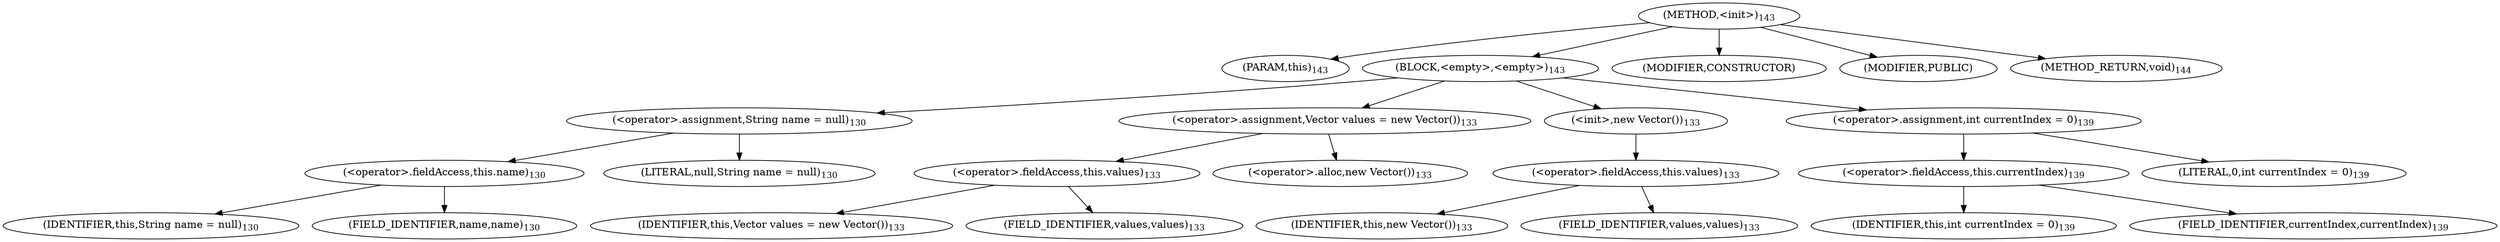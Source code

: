 digraph "&lt;init&gt;" {  
"181" [label = <(METHOD,&lt;init&gt;)<SUB>143</SUB>> ]
"182" [label = <(PARAM,this)<SUB>143</SUB>> ]
"183" [label = <(BLOCK,&lt;empty&gt;,&lt;empty&gt;)<SUB>143</SUB>> ]
"184" [label = <(&lt;operator&gt;.assignment,String name = null)<SUB>130</SUB>> ]
"185" [label = <(&lt;operator&gt;.fieldAccess,this.name)<SUB>130</SUB>> ]
"186" [label = <(IDENTIFIER,this,String name = null)<SUB>130</SUB>> ]
"187" [label = <(FIELD_IDENTIFIER,name,name)<SUB>130</SUB>> ]
"188" [label = <(LITERAL,null,String name = null)<SUB>130</SUB>> ]
"189" [label = <(&lt;operator&gt;.assignment,Vector values = new Vector())<SUB>133</SUB>> ]
"190" [label = <(&lt;operator&gt;.fieldAccess,this.values)<SUB>133</SUB>> ]
"191" [label = <(IDENTIFIER,this,Vector values = new Vector())<SUB>133</SUB>> ]
"192" [label = <(FIELD_IDENTIFIER,values,values)<SUB>133</SUB>> ]
"193" [label = <(&lt;operator&gt;.alloc,new Vector())<SUB>133</SUB>> ]
"194" [label = <(&lt;init&gt;,new Vector())<SUB>133</SUB>> ]
"195" [label = <(&lt;operator&gt;.fieldAccess,this.values)<SUB>133</SUB>> ]
"196" [label = <(IDENTIFIER,this,new Vector())<SUB>133</SUB>> ]
"197" [label = <(FIELD_IDENTIFIER,values,values)<SUB>133</SUB>> ]
"198" [label = <(&lt;operator&gt;.assignment,int currentIndex = 0)<SUB>139</SUB>> ]
"199" [label = <(&lt;operator&gt;.fieldAccess,this.currentIndex)<SUB>139</SUB>> ]
"200" [label = <(IDENTIFIER,this,int currentIndex = 0)<SUB>139</SUB>> ]
"201" [label = <(FIELD_IDENTIFIER,currentIndex,currentIndex)<SUB>139</SUB>> ]
"202" [label = <(LITERAL,0,int currentIndex = 0)<SUB>139</SUB>> ]
"203" [label = <(MODIFIER,CONSTRUCTOR)> ]
"204" [label = <(MODIFIER,PUBLIC)> ]
"205" [label = <(METHOD_RETURN,void)<SUB>144</SUB>> ]
  "181" -> "182" 
  "181" -> "183" 
  "181" -> "203" 
  "181" -> "204" 
  "181" -> "205" 
  "183" -> "184" 
  "183" -> "189" 
  "183" -> "194" 
  "183" -> "198" 
  "184" -> "185" 
  "184" -> "188" 
  "185" -> "186" 
  "185" -> "187" 
  "189" -> "190" 
  "189" -> "193" 
  "190" -> "191" 
  "190" -> "192" 
  "194" -> "195" 
  "195" -> "196" 
  "195" -> "197" 
  "198" -> "199" 
  "198" -> "202" 
  "199" -> "200" 
  "199" -> "201" 
}
